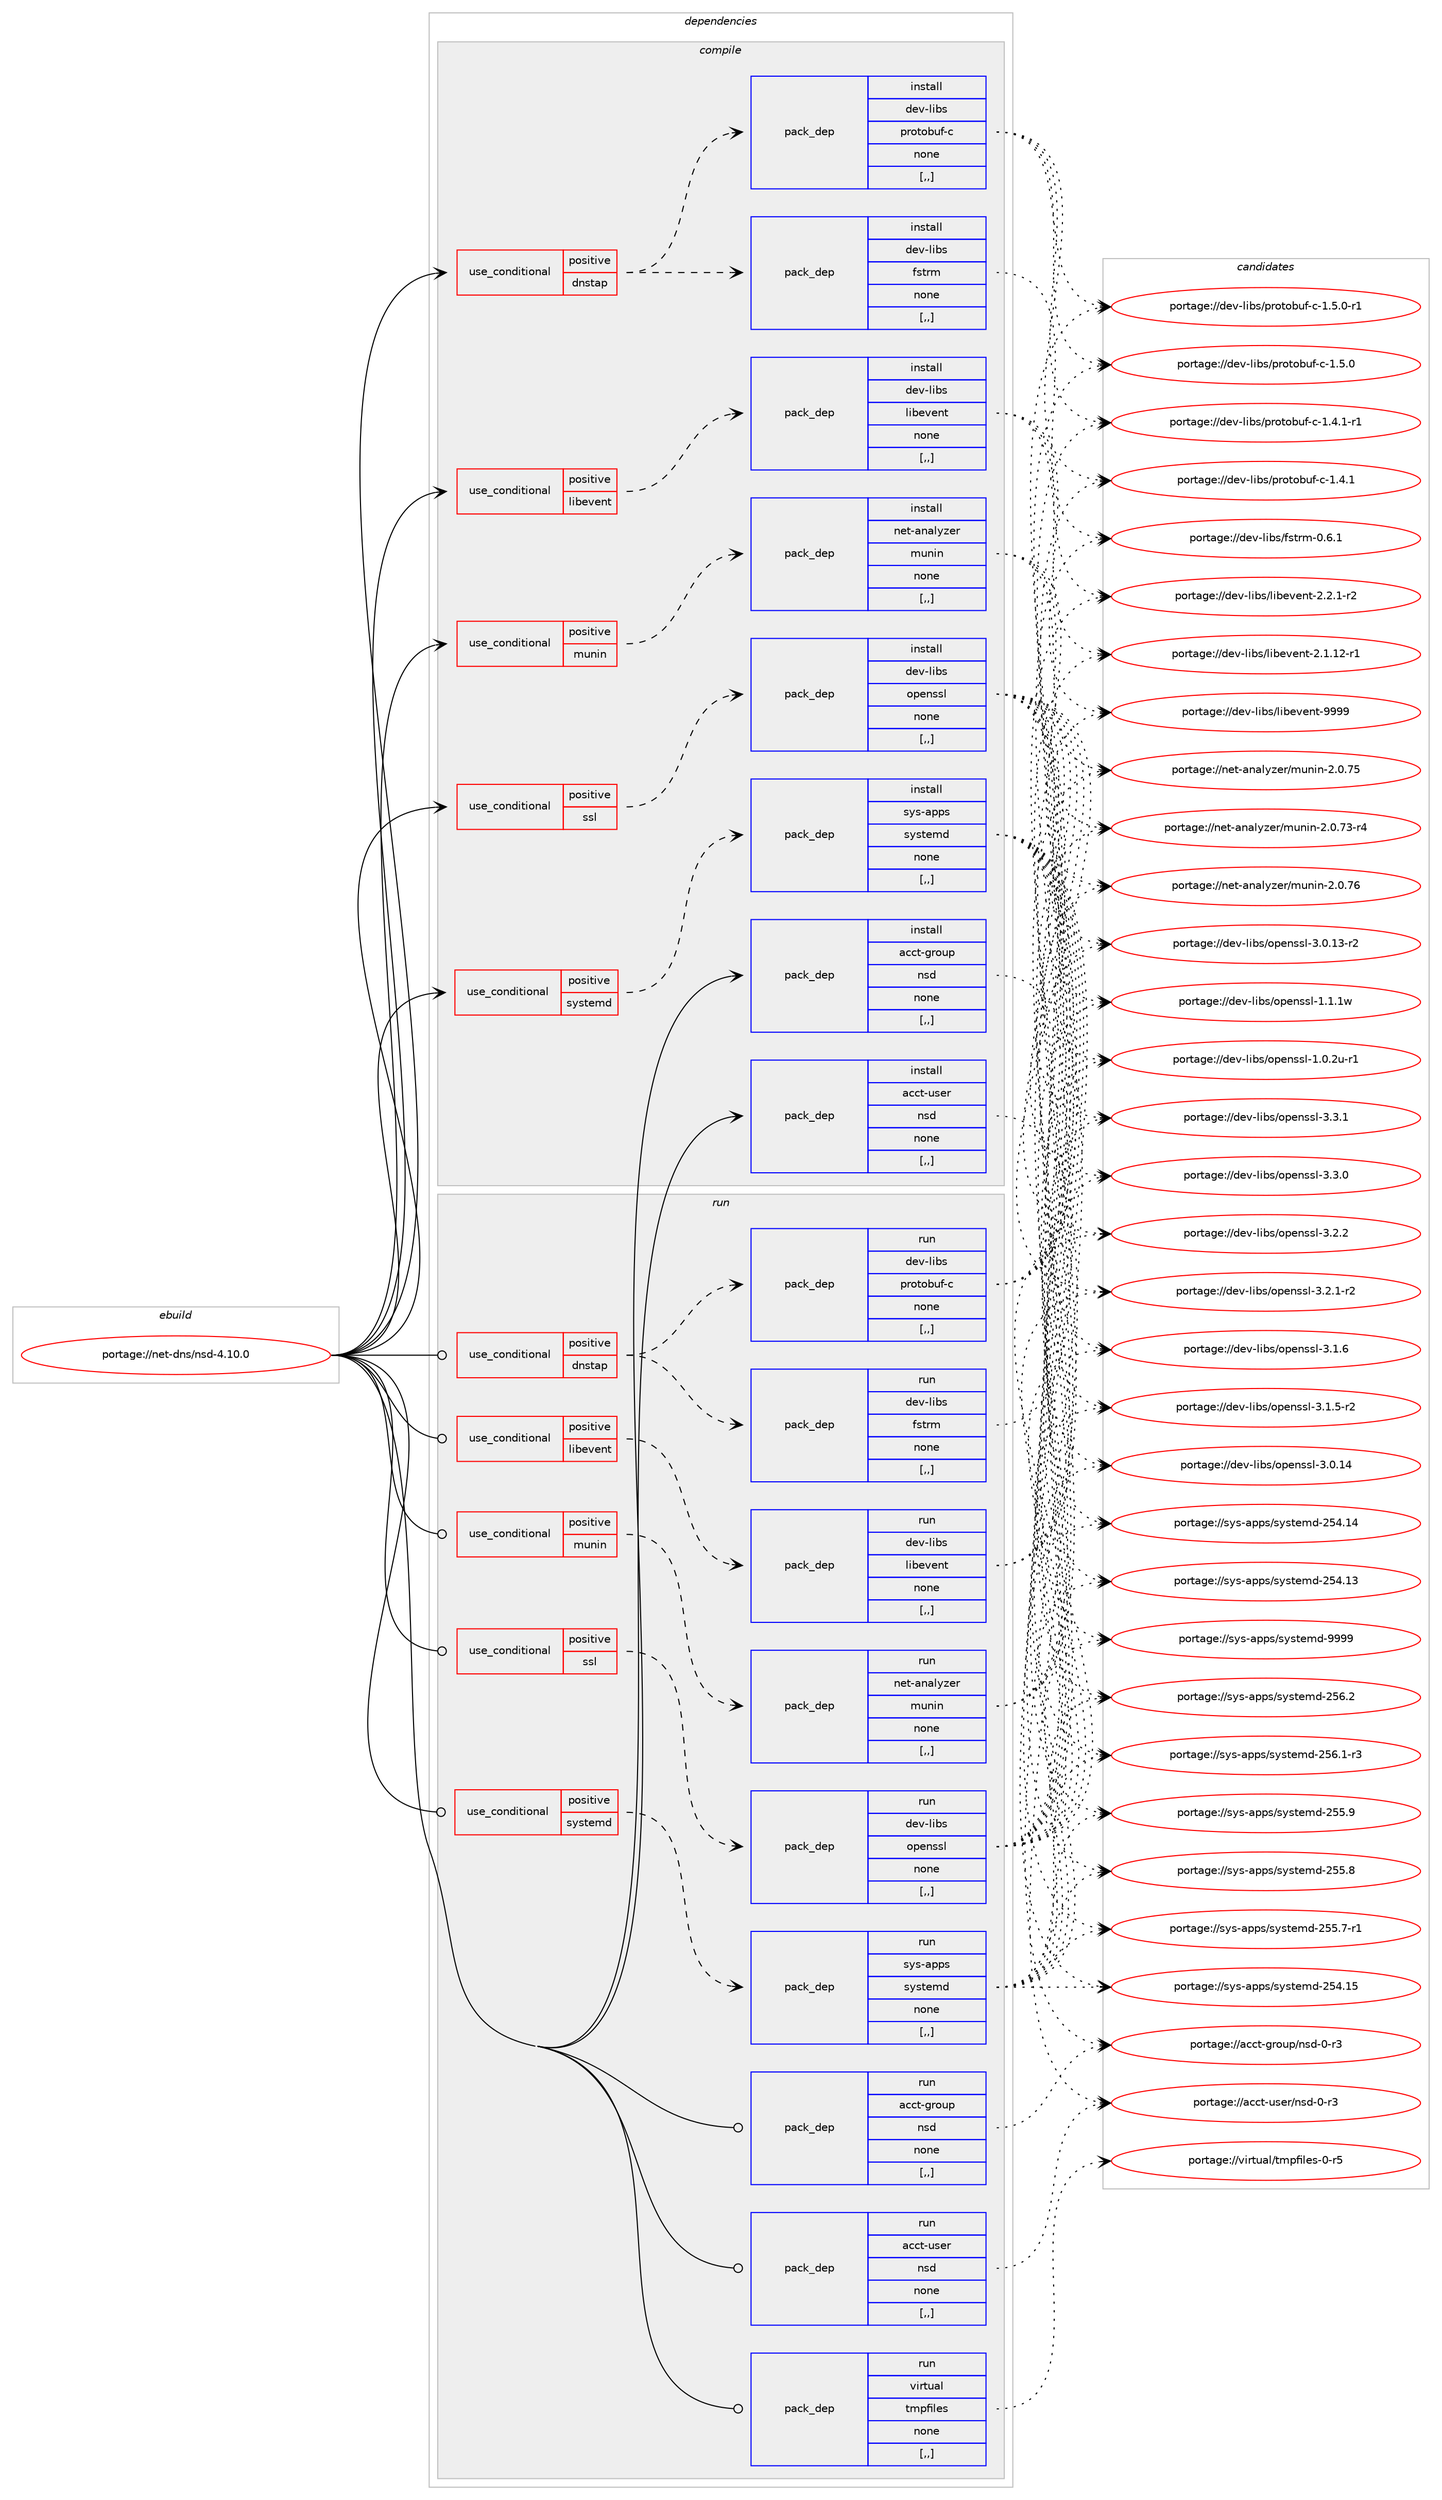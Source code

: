 digraph prolog {

# *************
# Graph options
# *************

newrank=true;
concentrate=true;
compound=true;
graph [rankdir=LR,fontname=Helvetica,fontsize=10,ranksep=1.5];#, ranksep=2.5, nodesep=0.2];
edge  [arrowhead=vee];
node  [fontname=Helvetica,fontsize=10];

# **********
# The ebuild
# **********

subgraph cluster_leftcol {
color=gray;
label=<<i>ebuild</i>>;
id [label="portage://net-dns/nsd-4.10.0", color=red, width=4, href="../net-dns/nsd-4.10.0.svg"];
}

# ****************
# The dependencies
# ****************

subgraph cluster_midcol {
color=gray;
label=<<i>dependencies</i>>;
subgraph cluster_compile {
fillcolor="#eeeeee";
style=filled;
label=<<i>compile</i>>;
subgraph cond89383 {
dependency344775 [label=<<TABLE BORDER="0" CELLBORDER="1" CELLSPACING="0" CELLPADDING="4"><TR><TD ROWSPAN="3" CELLPADDING="10">use_conditional</TD></TR><TR><TD>positive</TD></TR><TR><TD>dnstap</TD></TR></TABLE>>, shape=none, color=red];
subgraph pack252785 {
dependency344776 [label=<<TABLE BORDER="0" CELLBORDER="1" CELLSPACING="0" CELLPADDING="4" WIDTH="220"><TR><TD ROWSPAN="6" CELLPADDING="30">pack_dep</TD></TR><TR><TD WIDTH="110">install</TD></TR><TR><TD>dev-libs</TD></TR><TR><TD>fstrm</TD></TR><TR><TD>none</TD></TR><TR><TD>[,,]</TD></TR></TABLE>>, shape=none, color=blue];
}
dependency344775:e -> dependency344776:w [weight=20,style="dashed",arrowhead="vee"];
subgraph pack252786 {
dependency344777 [label=<<TABLE BORDER="0" CELLBORDER="1" CELLSPACING="0" CELLPADDING="4" WIDTH="220"><TR><TD ROWSPAN="6" CELLPADDING="30">pack_dep</TD></TR><TR><TD WIDTH="110">install</TD></TR><TR><TD>dev-libs</TD></TR><TR><TD>protobuf-c</TD></TR><TR><TD>none</TD></TR><TR><TD>[,,]</TD></TR></TABLE>>, shape=none, color=blue];
}
dependency344775:e -> dependency344777:w [weight=20,style="dashed",arrowhead="vee"];
}
id:e -> dependency344775:w [weight=20,style="solid",arrowhead="vee"];
subgraph cond89384 {
dependency344778 [label=<<TABLE BORDER="0" CELLBORDER="1" CELLSPACING="0" CELLPADDING="4"><TR><TD ROWSPAN="3" CELLPADDING="10">use_conditional</TD></TR><TR><TD>positive</TD></TR><TR><TD>libevent</TD></TR></TABLE>>, shape=none, color=red];
subgraph pack252787 {
dependency344779 [label=<<TABLE BORDER="0" CELLBORDER="1" CELLSPACING="0" CELLPADDING="4" WIDTH="220"><TR><TD ROWSPAN="6" CELLPADDING="30">pack_dep</TD></TR><TR><TD WIDTH="110">install</TD></TR><TR><TD>dev-libs</TD></TR><TR><TD>libevent</TD></TR><TR><TD>none</TD></TR><TR><TD>[,,]</TD></TR></TABLE>>, shape=none, color=blue];
}
dependency344778:e -> dependency344779:w [weight=20,style="dashed",arrowhead="vee"];
}
id:e -> dependency344778:w [weight=20,style="solid",arrowhead="vee"];
subgraph cond89385 {
dependency344780 [label=<<TABLE BORDER="0" CELLBORDER="1" CELLSPACING="0" CELLPADDING="4"><TR><TD ROWSPAN="3" CELLPADDING="10">use_conditional</TD></TR><TR><TD>positive</TD></TR><TR><TD>munin</TD></TR></TABLE>>, shape=none, color=red];
subgraph pack252788 {
dependency344781 [label=<<TABLE BORDER="0" CELLBORDER="1" CELLSPACING="0" CELLPADDING="4" WIDTH="220"><TR><TD ROWSPAN="6" CELLPADDING="30">pack_dep</TD></TR><TR><TD WIDTH="110">install</TD></TR><TR><TD>net-analyzer</TD></TR><TR><TD>munin</TD></TR><TR><TD>none</TD></TR><TR><TD>[,,]</TD></TR></TABLE>>, shape=none, color=blue];
}
dependency344780:e -> dependency344781:w [weight=20,style="dashed",arrowhead="vee"];
}
id:e -> dependency344780:w [weight=20,style="solid",arrowhead="vee"];
subgraph cond89386 {
dependency344782 [label=<<TABLE BORDER="0" CELLBORDER="1" CELLSPACING="0" CELLPADDING="4"><TR><TD ROWSPAN="3" CELLPADDING="10">use_conditional</TD></TR><TR><TD>positive</TD></TR><TR><TD>ssl</TD></TR></TABLE>>, shape=none, color=red];
subgraph pack252789 {
dependency344783 [label=<<TABLE BORDER="0" CELLBORDER="1" CELLSPACING="0" CELLPADDING="4" WIDTH="220"><TR><TD ROWSPAN="6" CELLPADDING="30">pack_dep</TD></TR><TR><TD WIDTH="110">install</TD></TR><TR><TD>dev-libs</TD></TR><TR><TD>openssl</TD></TR><TR><TD>none</TD></TR><TR><TD>[,,]</TD></TR></TABLE>>, shape=none, color=blue];
}
dependency344782:e -> dependency344783:w [weight=20,style="dashed",arrowhead="vee"];
}
id:e -> dependency344782:w [weight=20,style="solid",arrowhead="vee"];
subgraph cond89387 {
dependency344784 [label=<<TABLE BORDER="0" CELLBORDER="1" CELLSPACING="0" CELLPADDING="4"><TR><TD ROWSPAN="3" CELLPADDING="10">use_conditional</TD></TR><TR><TD>positive</TD></TR><TR><TD>systemd</TD></TR></TABLE>>, shape=none, color=red];
subgraph pack252790 {
dependency344785 [label=<<TABLE BORDER="0" CELLBORDER="1" CELLSPACING="0" CELLPADDING="4" WIDTH="220"><TR><TD ROWSPAN="6" CELLPADDING="30">pack_dep</TD></TR><TR><TD WIDTH="110">install</TD></TR><TR><TD>sys-apps</TD></TR><TR><TD>systemd</TD></TR><TR><TD>none</TD></TR><TR><TD>[,,]</TD></TR></TABLE>>, shape=none, color=blue];
}
dependency344784:e -> dependency344785:w [weight=20,style="dashed",arrowhead="vee"];
}
id:e -> dependency344784:w [weight=20,style="solid",arrowhead="vee"];
subgraph pack252791 {
dependency344786 [label=<<TABLE BORDER="0" CELLBORDER="1" CELLSPACING="0" CELLPADDING="4" WIDTH="220"><TR><TD ROWSPAN="6" CELLPADDING="30">pack_dep</TD></TR><TR><TD WIDTH="110">install</TD></TR><TR><TD>acct-group</TD></TR><TR><TD>nsd</TD></TR><TR><TD>none</TD></TR><TR><TD>[,,]</TD></TR></TABLE>>, shape=none, color=blue];
}
id:e -> dependency344786:w [weight=20,style="solid",arrowhead="vee"];
subgraph pack252792 {
dependency344787 [label=<<TABLE BORDER="0" CELLBORDER="1" CELLSPACING="0" CELLPADDING="4" WIDTH="220"><TR><TD ROWSPAN="6" CELLPADDING="30">pack_dep</TD></TR><TR><TD WIDTH="110">install</TD></TR><TR><TD>acct-user</TD></TR><TR><TD>nsd</TD></TR><TR><TD>none</TD></TR><TR><TD>[,,]</TD></TR></TABLE>>, shape=none, color=blue];
}
id:e -> dependency344787:w [weight=20,style="solid",arrowhead="vee"];
}
subgraph cluster_compileandrun {
fillcolor="#eeeeee";
style=filled;
label=<<i>compile and run</i>>;
}
subgraph cluster_run {
fillcolor="#eeeeee";
style=filled;
label=<<i>run</i>>;
subgraph cond89388 {
dependency344788 [label=<<TABLE BORDER="0" CELLBORDER="1" CELLSPACING="0" CELLPADDING="4"><TR><TD ROWSPAN="3" CELLPADDING="10">use_conditional</TD></TR><TR><TD>positive</TD></TR><TR><TD>dnstap</TD></TR></TABLE>>, shape=none, color=red];
subgraph pack252793 {
dependency344789 [label=<<TABLE BORDER="0" CELLBORDER="1" CELLSPACING="0" CELLPADDING="4" WIDTH="220"><TR><TD ROWSPAN="6" CELLPADDING="30">pack_dep</TD></TR><TR><TD WIDTH="110">run</TD></TR><TR><TD>dev-libs</TD></TR><TR><TD>fstrm</TD></TR><TR><TD>none</TD></TR><TR><TD>[,,]</TD></TR></TABLE>>, shape=none, color=blue];
}
dependency344788:e -> dependency344789:w [weight=20,style="dashed",arrowhead="vee"];
subgraph pack252794 {
dependency344790 [label=<<TABLE BORDER="0" CELLBORDER="1" CELLSPACING="0" CELLPADDING="4" WIDTH="220"><TR><TD ROWSPAN="6" CELLPADDING="30">pack_dep</TD></TR><TR><TD WIDTH="110">run</TD></TR><TR><TD>dev-libs</TD></TR><TR><TD>protobuf-c</TD></TR><TR><TD>none</TD></TR><TR><TD>[,,]</TD></TR></TABLE>>, shape=none, color=blue];
}
dependency344788:e -> dependency344790:w [weight=20,style="dashed",arrowhead="vee"];
}
id:e -> dependency344788:w [weight=20,style="solid",arrowhead="odot"];
subgraph cond89389 {
dependency344791 [label=<<TABLE BORDER="0" CELLBORDER="1" CELLSPACING="0" CELLPADDING="4"><TR><TD ROWSPAN="3" CELLPADDING="10">use_conditional</TD></TR><TR><TD>positive</TD></TR><TR><TD>libevent</TD></TR></TABLE>>, shape=none, color=red];
subgraph pack252795 {
dependency344792 [label=<<TABLE BORDER="0" CELLBORDER="1" CELLSPACING="0" CELLPADDING="4" WIDTH="220"><TR><TD ROWSPAN="6" CELLPADDING="30">pack_dep</TD></TR><TR><TD WIDTH="110">run</TD></TR><TR><TD>dev-libs</TD></TR><TR><TD>libevent</TD></TR><TR><TD>none</TD></TR><TR><TD>[,,]</TD></TR></TABLE>>, shape=none, color=blue];
}
dependency344791:e -> dependency344792:w [weight=20,style="dashed",arrowhead="vee"];
}
id:e -> dependency344791:w [weight=20,style="solid",arrowhead="odot"];
subgraph cond89390 {
dependency344793 [label=<<TABLE BORDER="0" CELLBORDER="1" CELLSPACING="0" CELLPADDING="4"><TR><TD ROWSPAN="3" CELLPADDING="10">use_conditional</TD></TR><TR><TD>positive</TD></TR><TR><TD>munin</TD></TR></TABLE>>, shape=none, color=red];
subgraph pack252796 {
dependency344794 [label=<<TABLE BORDER="0" CELLBORDER="1" CELLSPACING="0" CELLPADDING="4" WIDTH="220"><TR><TD ROWSPAN="6" CELLPADDING="30">pack_dep</TD></TR><TR><TD WIDTH="110">run</TD></TR><TR><TD>net-analyzer</TD></TR><TR><TD>munin</TD></TR><TR><TD>none</TD></TR><TR><TD>[,,]</TD></TR></TABLE>>, shape=none, color=blue];
}
dependency344793:e -> dependency344794:w [weight=20,style="dashed",arrowhead="vee"];
}
id:e -> dependency344793:w [weight=20,style="solid",arrowhead="odot"];
subgraph cond89391 {
dependency344795 [label=<<TABLE BORDER="0" CELLBORDER="1" CELLSPACING="0" CELLPADDING="4"><TR><TD ROWSPAN="3" CELLPADDING="10">use_conditional</TD></TR><TR><TD>positive</TD></TR><TR><TD>ssl</TD></TR></TABLE>>, shape=none, color=red];
subgraph pack252797 {
dependency344796 [label=<<TABLE BORDER="0" CELLBORDER="1" CELLSPACING="0" CELLPADDING="4" WIDTH="220"><TR><TD ROWSPAN="6" CELLPADDING="30">pack_dep</TD></TR><TR><TD WIDTH="110">run</TD></TR><TR><TD>dev-libs</TD></TR><TR><TD>openssl</TD></TR><TR><TD>none</TD></TR><TR><TD>[,,]</TD></TR></TABLE>>, shape=none, color=blue];
}
dependency344795:e -> dependency344796:w [weight=20,style="dashed",arrowhead="vee"];
}
id:e -> dependency344795:w [weight=20,style="solid",arrowhead="odot"];
subgraph cond89392 {
dependency344797 [label=<<TABLE BORDER="0" CELLBORDER="1" CELLSPACING="0" CELLPADDING="4"><TR><TD ROWSPAN="3" CELLPADDING="10">use_conditional</TD></TR><TR><TD>positive</TD></TR><TR><TD>systemd</TD></TR></TABLE>>, shape=none, color=red];
subgraph pack252798 {
dependency344798 [label=<<TABLE BORDER="0" CELLBORDER="1" CELLSPACING="0" CELLPADDING="4" WIDTH="220"><TR><TD ROWSPAN="6" CELLPADDING="30">pack_dep</TD></TR><TR><TD WIDTH="110">run</TD></TR><TR><TD>sys-apps</TD></TR><TR><TD>systemd</TD></TR><TR><TD>none</TD></TR><TR><TD>[,,]</TD></TR></TABLE>>, shape=none, color=blue];
}
dependency344797:e -> dependency344798:w [weight=20,style="dashed",arrowhead="vee"];
}
id:e -> dependency344797:w [weight=20,style="solid",arrowhead="odot"];
subgraph pack252799 {
dependency344799 [label=<<TABLE BORDER="0" CELLBORDER="1" CELLSPACING="0" CELLPADDING="4" WIDTH="220"><TR><TD ROWSPAN="6" CELLPADDING="30">pack_dep</TD></TR><TR><TD WIDTH="110">run</TD></TR><TR><TD>acct-group</TD></TR><TR><TD>nsd</TD></TR><TR><TD>none</TD></TR><TR><TD>[,,]</TD></TR></TABLE>>, shape=none, color=blue];
}
id:e -> dependency344799:w [weight=20,style="solid",arrowhead="odot"];
subgraph pack252800 {
dependency344800 [label=<<TABLE BORDER="0" CELLBORDER="1" CELLSPACING="0" CELLPADDING="4" WIDTH="220"><TR><TD ROWSPAN="6" CELLPADDING="30">pack_dep</TD></TR><TR><TD WIDTH="110">run</TD></TR><TR><TD>acct-user</TD></TR><TR><TD>nsd</TD></TR><TR><TD>none</TD></TR><TR><TD>[,,]</TD></TR></TABLE>>, shape=none, color=blue];
}
id:e -> dependency344800:w [weight=20,style="solid",arrowhead="odot"];
subgraph pack252801 {
dependency344801 [label=<<TABLE BORDER="0" CELLBORDER="1" CELLSPACING="0" CELLPADDING="4" WIDTH="220"><TR><TD ROWSPAN="6" CELLPADDING="30">pack_dep</TD></TR><TR><TD WIDTH="110">run</TD></TR><TR><TD>virtual</TD></TR><TR><TD>tmpfiles</TD></TR><TR><TD>none</TD></TR><TR><TD>[,,]</TD></TR></TABLE>>, shape=none, color=blue];
}
id:e -> dependency344801:w [weight=20,style="solid",arrowhead="odot"];
}
}

# **************
# The candidates
# **************

subgraph cluster_choices {
rank=same;
color=gray;
label=<<i>candidates</i>>;

subgraph choice252785 {
color=black;
nodesep=1;
choice100101118451081059811547102115116114109454846544649 [label="portage://dev-libs/fstrm-0.6.1", color=red, width=4,href="../dev-libs/fstrm-0.6.1.svg"];
dependency344776:e -> choice100101118451081059811547102115116114109454846544649:w [style=dotted,weight="100"];
}
subgraph choice252786 {
color=black;
nodesep=1;
choice1001011184510810598115471121141111161119811710245994549465346484511449 [label="portage://dev-libs/protobuf-c-1.5.0-r1", color=red, width=4,href="../dev-libs/protobuf-c-1.5.0-r1.svg"];
choice100101118451081059811547112114111116111981171024599454946534648 [label="portage://dev-libs/protobuf-c-1.5.0", color=red, width=4,href="../dev-libs/protobuf-c-1.5.0.svg"];
choice1001011184510810598115471121141111161119811710245994549465246494511449 [label="portage://dev-libs/protobuf-c-1.4.1-r1", color=red, width=4,href="../dev-libs/protobuf-c-1.4.1-r1.svg"];
choice100101118451081059811547112114111116111981171024599454946524649 [label="portage://dev-libs/protobuf-c-1.4.1", color=red, width=4,href="../dev-libs/protobuf-c-1.4.1.svg"];
dependency344777:e -> choice1001011184510810598115471121141111161119811710245994549465346484511449:w [style=dotted,weight="100"];
dependency344777:e -> choice100101118451081059811547112114111116111981171024599454946534648:w [style=dotted,weight="100"];
dependency344777:e -> choice1001011184510810598115471121141111161119811710245994549465246494511449:w [style=dotted,weight="100"];
dependency344777:e -> choice100101118451081059811547112114111116111981171024599454946524649:w [style=dotted,weight="100"];
}
subgraph choice252787 {
color=black;
nodesep=1;
choice100101118451081059811547108105981011181011101164557575757 [label="portage://dev-libs/libevent-9999", color=red, width=4,href="../dev-libs/libevent-9999.svg"];
choice100101118451081059811547108105981011181011101164550465046494511450 [label="portage://dev-libs/libevent-2.2.1-r2", color=red, width=4,href="../dev-libs/libevent-2.2.1-r2.svg"];
choice10010111845108105981154710810598101118101110116455046494649504511449 [label="portage://dev-libs/libevent-2.1.12-r1", color=red, width=4,href="../dev-libs/libevent-2.1.12-r1.svg"];
dependency344779:e -> choice100101118451081059811547108105981011181011101164557575757:w [style=dotted,weight="100"];
dependency344779:e -> choice100101118451081059811547108105981011181011101164550465046494511450:w [style=dotted,weight="100"];
dependency344779:e -> choice10010111845108105981154710810598101118101110116455046494649504511449:w [style=dotted,weight="100"];
}
subgraph choice252788 {
color=black;
nodesep=1;
choice1101011164597110971081211221011144710911711010511045504648465554 [label="portage://net-analyzer/munin-2.0.76", color=red, width=4,href="../net-analyzer/munin-2.0.76.svg"];
choice1101011164597110971081211221011144710911711010511045504648465553 [label="portage://net-analyzer/munin-2.0.75", color=red, width=4,href="../net-analyzer/munin-2.0.75.svg"];
choice11010111645971109710812112210111447109117110105110455046484655514511452 [label="portage://net-analyzer/munin-2.0.73-r4", color=red, width=4,href="../net-analyzer/munin-2.0.73-r4.svg"];
dependency344781:e -> choice1101011164597110971081211221011144710911711010511045504648465554:w [style=dotted,weight="100"];
dependency344781:e -> choice1101011164597110971081211221011144710911711010511045504648465553:w [style=dotted,weight="100"];
dependency344781:e -> choice11010111645971109710812112210111447109117110105110455046484655514511452:w [style=dotted,weight="100"];
}
subgraph choice252789 {
color=black;
nodesep=1;
choice100101118451081059811547111112101110115115108455146514649 [label="portage://dev-libs/openssl-3.3.1", color=red, width=4,href="../dev-libs/openssl-3.3.1.svg"];
choice100101118451081059811547111112101110115115108455146514648 [label="portage://dev-libs/openssl-3.3.0", color=red, width=4,href="../dev-libs/openssl-3.3.0.svg"];
choice100101118451081059811547111112101110115115108455146504650 [label="portage://dev-libs/openssl-3.2.2", color=red, width=4,href="../dev-libs/openssl-3.2.2.svg"];
choice1001011184510810598115471111121011101151151084551465046494511450 [label="portage://dev-libs/openssl-3.2.1-r2", color=red, width=4,href="../dev-libs/openssl-3.2.1-r2.svg"];
choice100101118451081059811547111112101110115115108455146494654 [label="portage://dev-libs/openssl-3.1.6", color=red, width=4,href="../dev-libs/openssl-3.1.6.svg"];
choice1001011184510810598115471111121011101151151084551464946534511450 [label="portage://dev-libs/openssl-3.1.5-r2", color=red, width=4,href="../dev-libs/openssl-3.1.5-r2.svg"];
choice10010111845108105981154711111210111011511510845514648464952 [label="portage://dev-libs/openssl-3.0.14", color=red, width=4,href="../dev-libs/openssl-3.0.14.svg"];
choice100101118451081059811547111112101110115115108455146484649514511450 [label="portage://dev-libs/openssl-3.0.13-r2", color=red, width=4,href="../dev-libs/openssl-3.0.13-r2.svg"];
choice100101118451081059811547111112101110115115108454946494649119 [label="portage://dev-libs/openssl-1.1.1w", color=red, width=4,href="../dev-libs/openssl-1.1.1w.svg"];
choice1001011184510810598115471111121011101151151084549464846501174511449 [label="portage://dev-libs/openssl-1.0.2u-r1", color=red, width=4,href="../dev-libs/openssl-1.0.2u-r1.svg"];
dependency344783:e -> choice100101118451081059811547111112101110115115108455146514649:w [style=dotted,weight="100"];
dependency344783:e -> choice100101118451081059811547111112101110115115108455146514648:w [style=dotted,weight="100"];
dependency344783:e -> choice100101118451081059811547111112101110115115108455146504650:w [style=dotted,weight="100"];
dependency344783:e -> choice1001011184510810598115471111121011101151151084551465046494511450:w [style=dotted,weight="100"];
dependency344783:e -> choice100101118451081059811547111112101110115115108455146494654:w [style=dotted,weight="100"];
dependency344783:e -> choice1001011184510810598115471111121011101151151084551464946534511450:w [style=dotted,weight="100"];
dependency344783:e -> choice10010111845108105981154711111210111011511510845514648464952:w [style=dotted,weight="100"];
dependency344783:e -> choice100101118451081059811547111112101110115115108455146484649514511450:w [style=dotted,weight="100"];
dependency344783:e -> choice100101118451081059811547111112101110115115108454946494649119:w [style=dotted,weight="100"];
dependency344783:e -> choice1001011184510810598115471111121011101151151084549464846501174511449:w [style=dotted,weight="100"];
}
subgraph choice252790 {
color=black;
nodesep=1;
choice1151211154597112112115471151211151161011091004557575757 [label="portage://sys-apps/systemd-9999", color=red, width=4,href="../sys-apps/systemd-9999.svg"];
choice115121115459711211211547115121115116101109100455053544650 [label="portage://sys-apps/systemd-256.2", color=red, width=4,href="../sys-apps/systemd-256.2.svg"];
choice1151211154597112112115471151211151161011091004550535446494511451 [label="portage://sys-apps/systemd-256.1-r3", color=red, width=4,href="../sys-apps/systemd-256.1-r3.svg"];
choice115121115459711211211547115121115116101109100455053534657 [label="portage://sys-apps/systemd-255.9", color=red, width=4,href="../sys-apps/systemd-255.9.svg"];
choice115121115459711211211547115121115116101109100455053534656 [label="portage://sys-apps/systemd-255.8", color=red, width=4,href="../sys-apps/systemd-255.8.svg"];
choice1151211154597112112115471151211151161011091004550535346554511449 [label="portage://sys-apps/systemd-255.7-r1", color=red, width=4,href="../sys-apps/systemd-255.7-r1.svg"];
choice11512111545971121121154711512111511610110910045505352464953 [label="portage://sys-apps/systemd-254.15", color=red, width=4,href="../sys-apps/systemd-254.15.svg"];
choice11512111545971121121154711512111511610110910045505352464952 [label="portage://sys-apps/systemd-254.14", color=red, width=4,href="../sys-apps/systemd-254.14.svg"];
choice11512111545971121121154711512111511610110910045505352464951 [label="portage://sys-apps/systemd-254.13", color=red, width=4,href="../sys-apps/systemd-254.13.svg"];
dependency344785:e -> choice1151211154597112112115471151211151161011091004557575757:w [style=dotted,weight="100"];
dependency344785:e -> choice115121115459711211211547115121115116101109100455053544650:w [style=dotted,weight="100"];
dependency344785:e -> choice1151211154597112112115471151211151161011091004550535446494511451:w [style=dotted,weight="100"];
dependency344785:e -> choice115121115459711211211547115121115116101109100455053534657:w [style=dotted,weight="100"];
dependency344785:e -> choice115121115459711211211547115121115116101109100455053534656:w [style=dotted,weight="100"];
dependency344785:e -> choice1151211154597112112115471151211151161011091004550535346554511449:w [style=dotted,weight="100"];
dependency344785:e -> choice11512111545971121121154711512111511610110910045505352464953:w [style=dotted,weight="100"];
dependency344785:e -> choice11512111545971121121154711512111511610110910045505352464952:w [style=dotted,weight="100"];
dependency344785:e -> choice11512111545971121121154711512111511610110910045505352464951:w [style=dotted,weight="100"];
}
subgraph choice252791 {
color=black;
nodesep=1;
choice979999116451031141111171124711011510045484511451 [label="portage://acct-group/nsd-0-r3", color=red, width=4,href="../acct-group/nsd-0-r3.svg"];
dependency344786:e -> choice979999116451031141111171124711011510045484511451:w [style=dotted,weight="100"];
}
subgraph choice252792 {
color=black;
nodesep=1;
choice979999116451171151011144711011510045484511451 [label="portage://acct-user/nsd-0-r3", color=red, width=4,href="../acct-user/nsd-0-r3.svg"];
dependency344787:e -> choice979999116451171151011144711011510045484511451:w [style=dotted,weight="100"];
}
subgraph choice252793 {
color=black;
nodesep=1;
choice100101118451081059811547102115116114109454846544649 [label="portage://dev-libs/fstrm-0.6.1", color=red, width=4,href="../dev-libs/fstrm-0.6.1.svg"];
dependency344789:e -> choice100101118451081059811547102115116114109454846544649:w [style=dotted,weight="100"];
}
subgraph choice252794 {
color=black;
nodesep=1;
choice1001011184510810598115471121141111161119811710245994549465346484511449 [label="portage://dev-libs/protobuf-c-1.5.0-r1", color=red, width=4,href="../dev-libs/protobuf-c-1.5.0-r1.svg"];
choice100101118451081059811547112114111116111981171024599454946534648 [label="portage://dev-libs/protobuf-c-1.5.0", color=red, width=4,href="../dev-libs/protobuf-c-1.5.0.svg"];
choice1001011184510810598115471121141111161119811710245994549465246494511449 [label="portage://dev-libs/protobuf-c-1.4.1-r1", color=red, width=4,href="../dev-libs/protobuf-c-1.4.1-r1.svg"];
choice100101118451081059811547112114111116111981171024599454946524649 [label="portage://dev-libs/protobuf-c-1.4.1", color=red, width=4,href="../dev-libs/protobuf-c-1.4.1.svg"];
dependency344790:e -> choice1001011184510810598115471121141111161119811710245994549465346484511449:w [style=dotted,weight="100"];
dependency344790:e -> choice100101118451081059811547112114111116111981171024599454946534648:w [style=dotted,weight="100"];
dependency344790:e -> choice1001011184510810598115471121141111161119811710245994549465246494511449:w [style=dotted,weight="100"];
dependency344790:e -> choice100101118451081059811547112114111116111981171024599454946524649:w [style=dotted,weight="100"];
}
subgraph choice252795 {
color=black;
nodesep=1;
choice100101118451081059811547108105981011181011101164557575757 [label="portage://dev-libs/libevent-9999", color=red, width=4,href="../dev-libs/libevent-9999.svg"];
choice100101118451081059811547108105981011181011101164550465046494511450 [label="portage://dev-libs/libevent-2.2.1-r2", color=red, width=4,href="../dev-libs/libevent-2.2.1-r2.svg"];
choice10010111845108105981154710810598101118101110116455046494649504511449 [label="portage://dev-libs/libevent-2.1.12-r1", color=red, width=4,href="../dev-libs/libevent-2.1.12-r1.svg"];
dependency344792:e -> choice100101118451081059811547108105981011181011101164557575757:w [style=dotted,weight="100"];
dependency344792:e -> choice100101118451081059811547108105981011181011101164550465046494511450:w [style=dotted,weight="100"];
dependency344792:e -> choice10010111845108105981154710810598101118101110116455046494649504511449:w [style=dotted,weight="100"];
}
subgraph choice252796 {
color=black;
nodesep=1;
choice1101011164597110971081211221011144710911711010511045504648465554 [label="portage://net-analyzer/munin-2.0.76", color=red, width=4,href="../net-analyzer/munin-2.0.76.svg"];
choice1101011164597110971081211221011144710911711010511045504648465553 [label="portage://net-analyzer/munin-2.0.75", color=red, width=4,href="../net-analyzer/munin-2.0.75.svg"];
choice11010111645971109710812112210111447109117110105110455046484655514511452 [label="portage://net-analyzer/munin-2.0.73-r4", color=red, width=4,href="../net-analyzer/munin-2.0.73-r4.svg"];
dependency344794:e -> choice1101011164597110971081211221011144710911711010511045504648465554:w [style=dotted,weight="100"];
dependency344794:e -> choice1101011164597110971081211221011144710911711010511045504648465553:w [style=dotted,weight="100"];
dependency344794:e -> choice11010111645971109710812112210111447109117110105110455046484655514511452:w [style=dotted,weight="100"];
}
subgraph choice252797 {
color=black;
nodesep=1;
choice100101118451081059811547111112101110115115108455146514649 [label="portage://dev-libs/openssl-3.3.1", color=red, width=4,href="../dev-libs/openssl-3.3.1.svg"];
choice100101118451081059811547111112101110115115108455146514648 [label="portage://dev-libs/openssl-3.3.0", color=red, width=4,href="../dev-libs/openssl-3.3.0.svg"];
choice100101118451081059811547111112101110115115108455146504650 [label="portage://dev-libs/openssl-3.2.2", color=red, width=4,href="../dev-libs/openssl-3.2.2.svg"];
choice1001011184510810598115471111121011101151151084551465046494511450 [label="portage://dev-libs/openssl-3.2.1-r2", color=red, width=4,href="../dev-libs/openssl-3.2.1-r2.svg"];
choice100101118451081059811547111112101110115115108455146494654 [label="portage://dev-libs/openssl-3.1.6", color=red, width=4,href="../dev-libs/openssl-3.1.6.svg"];
choice1001011184510810598115471111121011101151151084551464946534511450 [label="portage://dev-libs/openssl-3.1.5-r2", color=red, width=4,href="../dev-libs/openssl-3.1.5-r2.svg"];
choice10010111845108105981154711111210111011511510845514648464952 [label="portage://dev-libs/openssl-3.0.14", color=red, width=4,href="../dev-libs/openssl-3.0.14.svg"];
choice100101118451081059811547111112101110115115108455146484649514511450 [label="portage://dev-libs/openssl-3.0.13-r2", color=red, width=4,href="../dev-libs/openssl-3.0.13-r2.svg"];
choice100101118451081059811547111112101110115115108454946494649119 [label="portage://dev-libs/openssl-1.1.1w", color=red, width=4,href="../dev-libs/openssl-1.1.1w.svg"];
choice1001011184510810598115471111121011101151151084549464846501174511449 [label="portage://dev-libs/openssl-1.0.2u-r1", color=red, width=4,href="../dev-libs/openssl-1.0.2u-r1.svg"];
dependency344796:e -> choice100101118451081059811547111112101110115115108455146514649:w [style=dotted,weight="100"];
dependency344796:e -> choice100101118451081059811547111112101110115115108455146514648:w [style=dotted,weight="100"];
dependency344796:e -> choice100101118451081059811547111112101110115115108455146504650:w [style=dotted,weight="100"];
dependency344796:e -> choice1001011184510810598115471111121011101151151084551465046494511450:w [style=dotted,weight="100"];
dependency344796:e -> choice100101118451081059811547111112101110115115108455146494654:w [style=dotted,weight="100"];
dependency344796:e -> choice1001011184510810598115471111121011101151151084551464946534511450:w [style=dotted,weight="100"];
dependency344796:e -> choice10010111845108105981154711111210111011511510845514648464952:w [style=dotted,weight="100"];
dependency344796:e -> choice100101118451081059811547111112101110115115108455146484649514511450:w [style=dotted,weight="100"];
dependency344796:e -> choice100101118451081059811547111112101110115115108454946494649119:w [style=dotted,weight="100"];
dependency344796:e -> choice1001011184510810598115471111121011101151151084549464846501174511449:w [style=dotted,weight="100"];
}
subgraph choice252798 {
color=black;
nodesep=1;
choice1151211154597112112115471151211151161011091004557575757 [label="portage://sys-apps/systemd-9999", color=red, width=4,href="../sys-apps/systemd-9999.svg"];
choice115121115459711211211547115121115116101109100455053544650 [label="portage://sys-apps/systemd-256.2", color=red, width=4,href="../sys-apps/systemd-256.2.svg"];
choice1151211154597112112115471151211151161011091004550535446494511451 [label="portage://sys-apps/systemd-256.1-r3", color=red, width=4,href="../sys-apps/systemd-256.1-r3.svg"];
choice115121115459711211211547115121115116101109100455053534657 [label="portage://sys-apps/systemd-255.9", color=red, width=4,href="../sys-apps/systemd-255.9.svg"];
choice115121115459711211211547115121115116101109100455053534656 [label="portage://sys-apps/systemd-255.8", color=red, width=4,href="../sys-apps/systemd-255.8.svg"];
choice1151211154597112112115471151211151161011091004550535346554511449 [label="portage://sys-apps/systemd-255.7-r1", color=red, width=4,href="../sys-apps/systemd-255.7-r1.svg"];
choice11512111545971121121154711512111511610110910045505352464953 [label="portage://sys-apps/systemd-254.15", color=red, width=4,href="../sys-apps/systemd-254.15.svg"];
choice11512111545971121121154711512111511610110910045505352464952 [label="portage://sys-apps/systemd-254.14", color=red, width=4,href="../sys-apps/systemd-254.14.svg"];
choice11512111545971121121154711512111511610110910045505352464951 [label="portage://sys-apps/systemd-254.13", color=red, width=4,href="../sys-apps/systemd-254.13.svg"];
dependency344798:e -> choice1151211154597112112115471151211151161011091004557575757:w [style=dotted,weight="100"];
dependency344798:e -> choice115121115459711211211547115121115116101109100455053544650:w [style=dotted,weight="100"];
dependency344798:e -> choice1151211154597112112115471151211151161011091004550535446494511451:w [style=dotted,weight="100"];
dependency344798:e -> choice115121115459711211211547115121115116101109100455053534657:w [style=dotted,weight="100"];
dependency344798:e -> choice115121115459711211211547115121115116101109100455053534656:w [style=dotted,weight="100"];
dependency344798:e -> choice1151211154597112112115471151211151161011091004550535346554511449:w [style=dotted,weight="100"];
dependency344798:e -> choice11512111545971121121154711512111511610110910045505352464953:w [style=dotted,weight="100"];
dependency344798:e -> choice11512111545971121121154711512111511610110910045505352464952:w [style=dotted,weight="100"];
dependency344798:e -> choice11512111545971121121154711512111511610110910045505352464951:w [style=dotted,weight="100"];
}
subgraph choice252799 {
color=black;
nodesep=1;
choice979999116451031141111171124711011510045484511451 [label="portage://acct-group/nsd-0-r3", color=red, width=4,href="../acct-group/nsd-0-r3.svg"];
dependency344799:e -> choice979999116451031141111171124711011510045484511451:w [style=dotted,weight="100"];
}
subgraph choice252800 {
color=black;
nodesep=1;
choice979999116451171151011144711011510045484511451 [label="portage://acct-user/nsd-0-r3", color=red, width=4,href="../acct-user/nsd-0-r3.svg"];
dependency344800:e -> choice979999116451171151011144711011510045484511451:w [style=dotted,weight="100"];
}
subgraph choice252801 {
color=black;
nodesep=1;
choice118105114116117971084711610911210210510810111545484511453 [label="portage://virtual/tmpfiles-0-r5", color=red, width=4,href="../virtual/tmpfiles-0-r5.svg"];
dependency344801:e -> choice118105114116117971084711610911210210510810111545484511453:w [style=dotted,weight="100"];
}
}

}
